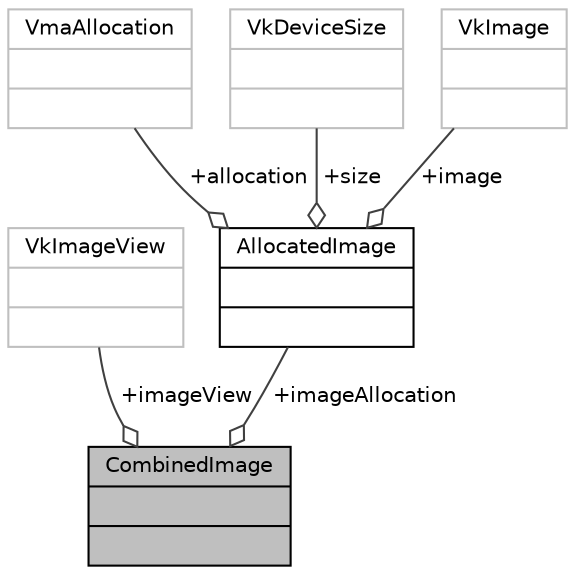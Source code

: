 digraph "CombinedImage"
{
 // LATEX_PDF_SIZE
  edge [fontname="Helvetica",fontsize="10",labelfontname="Helvetica",labelfontsize="10"];
  node [fontname="Helvetica",fontsize="10",shape=record];
  Node1 [label="{CombinedImage\n||}",height=0.2,width=0.4,color="black", fillcolor="grey75", style="filled", fontcolor="black",tooltip=" "];
  Node2 -> Node1 [color="grey25",fontsize="10",style="solid",label=" +imageView" ,arrowhead="odiamond",fontname="Helvetica"];
  Node2 [label="{VkImageView\n||}",height=0.2,width=0.4,color="grey75", fillcolor="white", style="filled",tooltip=" "];
  Node3 -> Node1 [color="grey25",fontsize="10",style="solid",label=" +imageAllocation" ,arrowhead="odiamond",fontname="Helvetica"];
  Node3 [label="{AllocatedImage\n||}",height=0.2,width=0.4,color="black", fillcolor="white", style="filled",URL="$structAllocatedImage.html",tooltip=" "];
  Node4 -> Node3 [color="grey25",fontsize="10",style="solid",label=" +allocation" ,arrowhead="odiamond",fontname="Helvetica"];
  Node4 [label="{VmaAllocation\n||}",height=0.2,width=0.4,color="grey75", fillcolor="white", style="filled",tooltip=" "];
  Node5 -> Node3 [color="grey25",fontsize="10",style="solid",label=" +size" ,arrowhead="odiamond",fontname="Helvetica"];
  Node5 [label="{VkDeviceSize\n||}",height=0.2,width=0.4,color="grey75", fillcolor="white", style="filled",tooltip=" "];
  Node6 -> Node3 [color="grey25",fontsize="10",style="solid",label=" +image" ,arrowhead="odiamond",fontname="Helvetica"];
  Node6 [label="{VkImage\n||}",height=0.2,width=0.4,color="grey75", fillcolor="white", style="filled",tooltip=" "];
}

